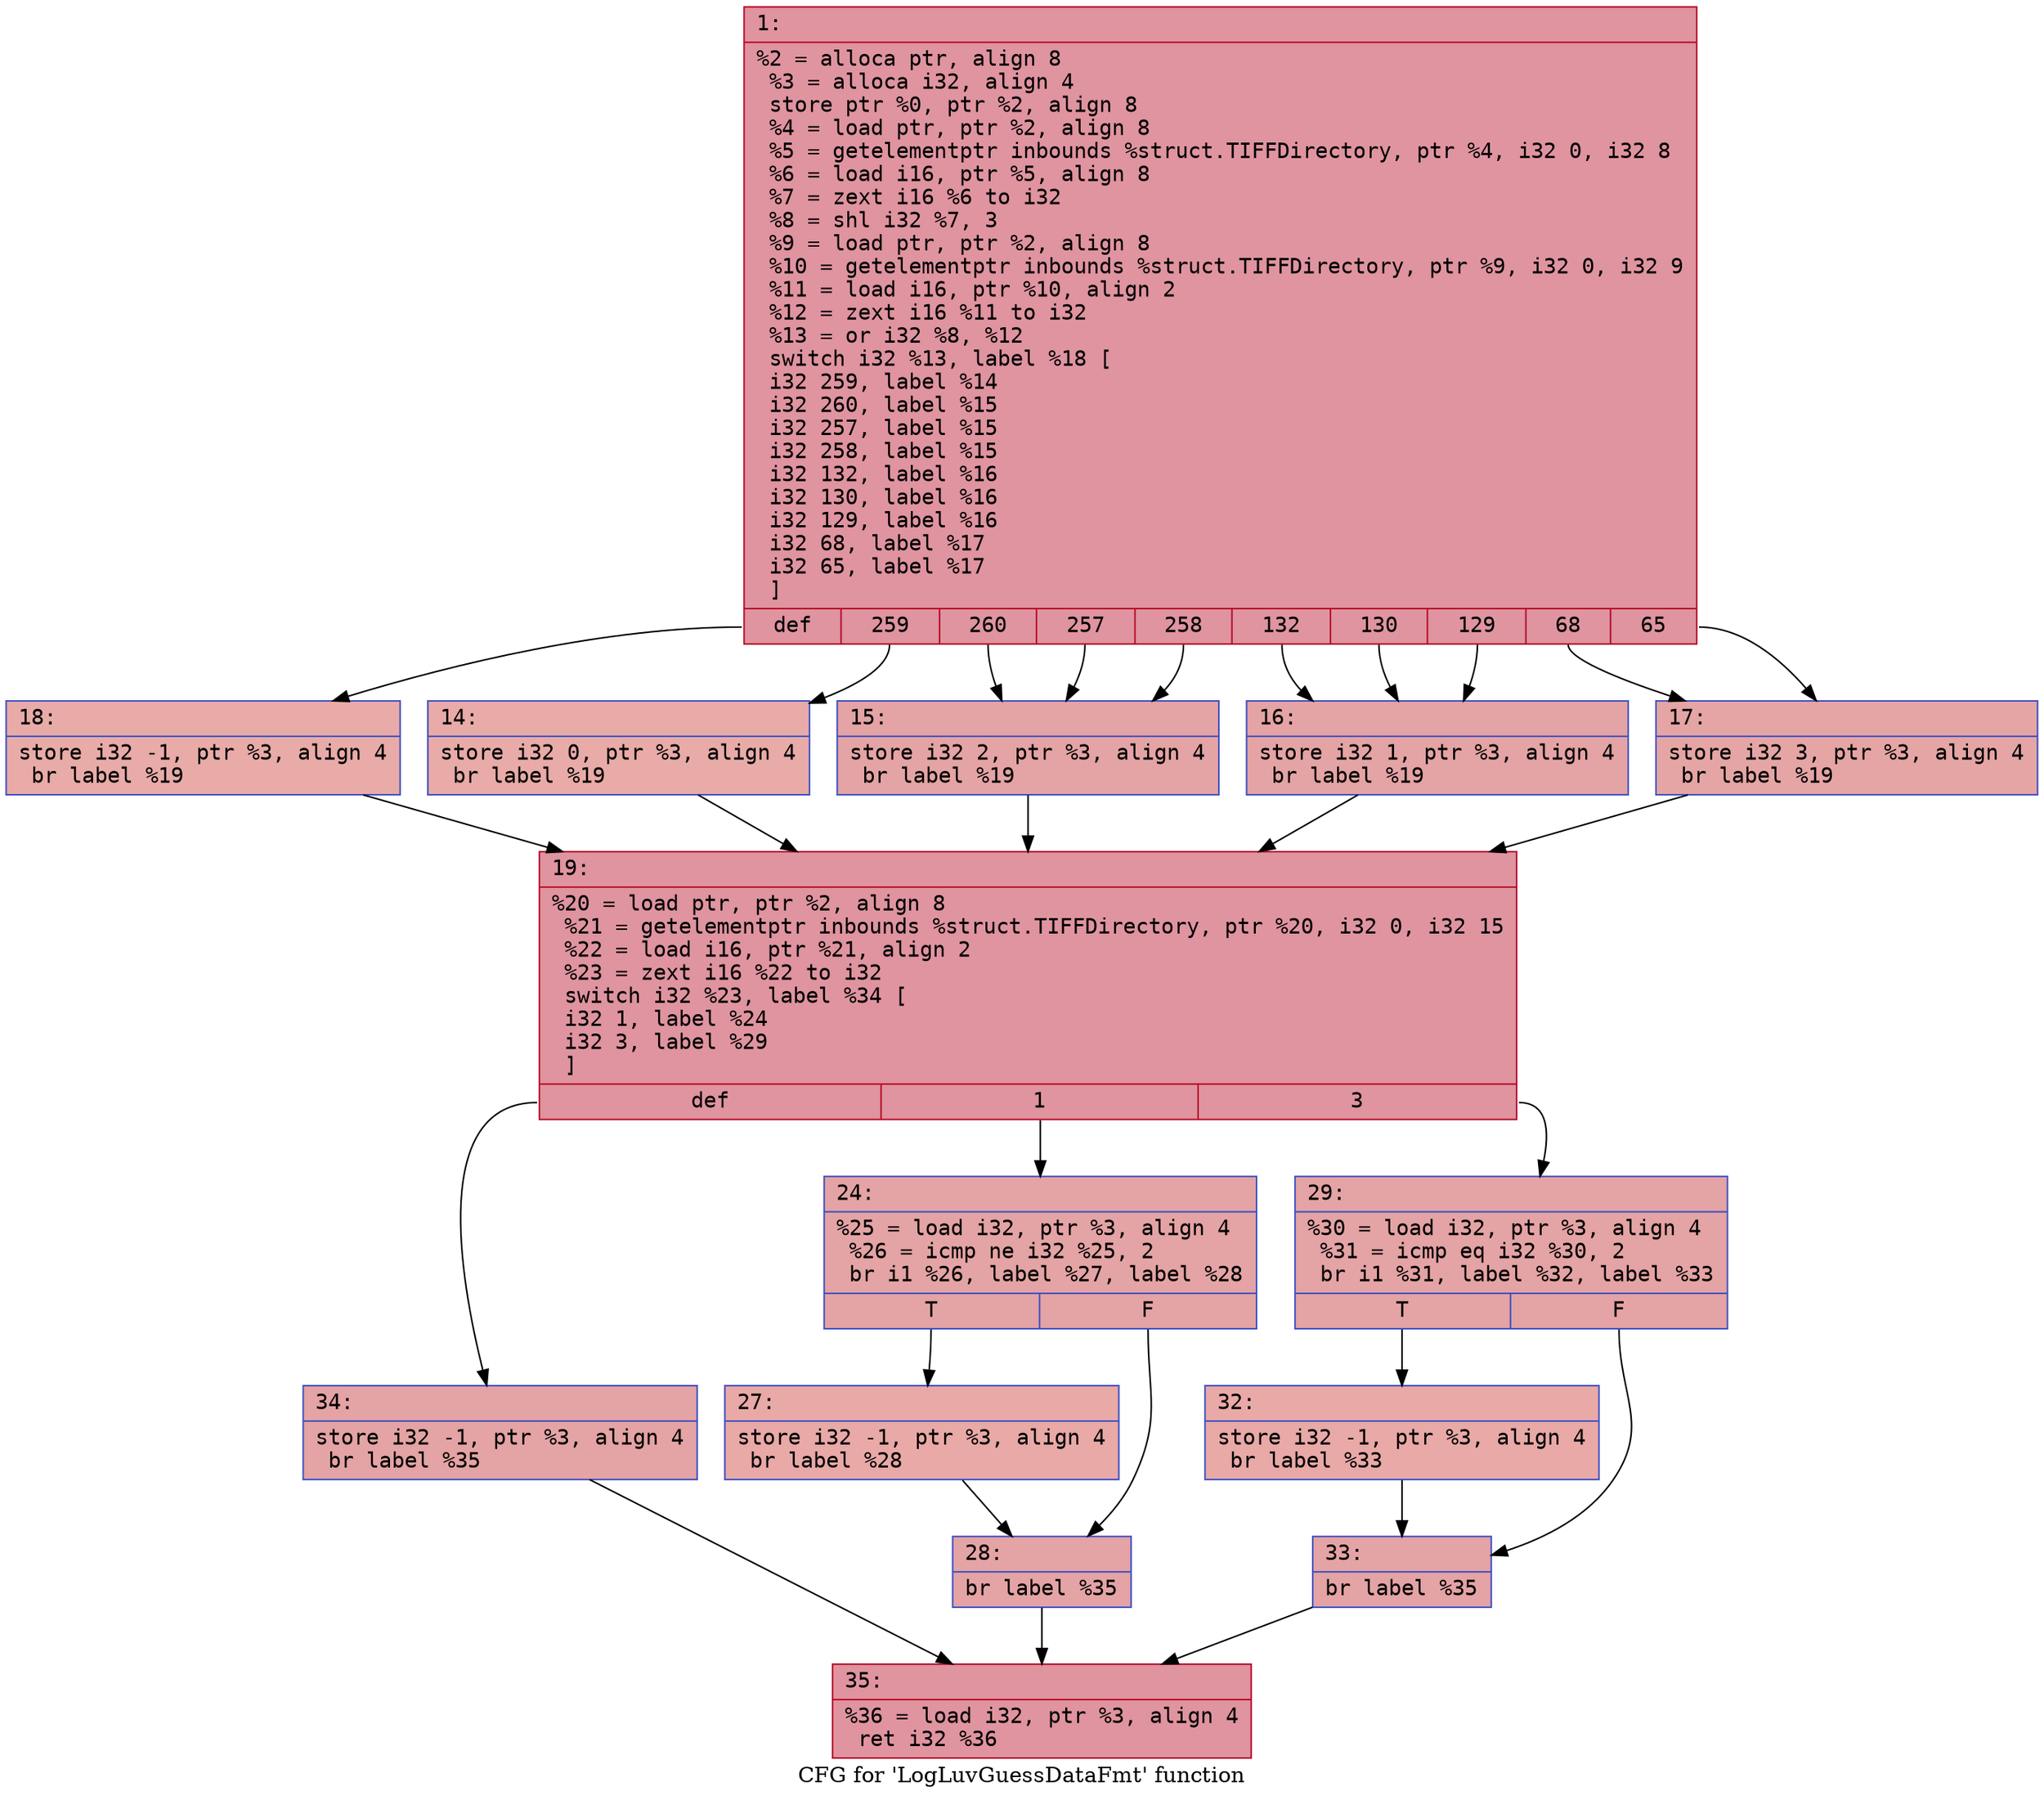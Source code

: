 digraph "CFG for 'LogLuvGuessDataFmt' function" {
	label="CFG for 'LogLuvGuessDataFmt' function";

	Node0x600000632d00 [shape=record,color="#b70d28ff", style=filled, fillcolor="#b70d2870" fontname="Courier",label="{1:\l|  %2 = alloca ptr, align 8\l  %3 = alloca i32, align 4\l  store ptr %0, ptr %2, align 8\l  %4 = load ptr, ptr %2, align 8\l  %5 = getelementptr inbounds %struct.TIFFDirectory, ptr %4, i32 0, i32 8\l  %6 = load i16, ptr %5, align 8\l  %7 = zext i16 %6 to i32\l  %8 = shl i32 %7, 3\l  %9 = load ptr, ptr %2, align 8\l  %10 = getelementptr inbounds %struct.TIFFDirectory, ptr %9, i32 0, i32 9\l  %11 = load i16, ptr %10, align 2\l  %12 = zext i16 %11 to i32\l  %13 = or i32 %8, %12\l  switch i32 %13, label %18 [\l    i32 259, label %14\l    i32 260, label %15\l    i32 257, label %15\l    i32 258, label %15\l    i32 132, label %16\l    i32 130, label %16\l    i32 129, label %16\l    i32 68, label %17\l    i32 65, label %17\l  ]\l|{<s0>def|<s1>259|<s2>260|<s3>257|<s4>258|<s5>132|<s6>130|<s7>129|<s8>68|<s9>65}}"];
	Node0x600000632d00:s0 -> Node0x6000006332a0[tooltip="1 -> 18\nProbability 10.00%" ];
	Node0x600000632d00:s1 -> Node0x6000006330c0[tooltip="1 -> 14\nProbability 10.00%" ];
	Node0x600000632d00:s2 -> Node0x6000006331b0[tooltip="1 -> 15\nProbability 30.00%" ];
	Node0x600000632d00:s3 -> Node0x6000006331b0[tooltip="1 -> 15\nProbability 30.00%" ];
	Node0x600000632d00:s4 -> Node0x6000006331b0[tooltip="1 -> 15\nProbability 30.00%" ];
	Node0x600000632d00:s5 -> Node0x600000633200[tooltip="1 -> 16\nProbability 30.00%" ];
	Node0x600000632d00:s6 -> Node0x600000633200[tooltip="1 -> 16\nProbability 30.00%" ];
	Node0x600000632d00:s7 -> Node0x600000633200[tooltip="1 -> 16\nProbability 30.00%" ];
	Node0x600000632d00:s8 -> Node0x600000633250[tooltip="1 -> 17\nProbability 20.00%" ];
	Node0x600000632d00:s9 -> Node0x600000633250[tooltip="1 -> 17\nProbability 20.00%" ];
	Node0x6000006330c0 [shape=record,color="#3d50c3ff", style=filled, fillcolor="#cc403a70" fontname="Courier",label="{14:\l|  store i32 0, ptr %3, align 4\l  br label %19\l}"];
	Node0x6000006330c0 -> Node0x6000006332f0[tooltip="14 -> 19\nProbability 100.00%" ];
	Node0x6000006331b0 [shape=record,color="#3d50c3ff", style=filled, fillcolor="#c32e3170" fontname="Courier",label="{15:\l|  store i32 2, ptr %3, align 4\l  br label %19\l}"];
	Node0x6000006331b0 -> Node0x6000006332f0[tooltip="15 -> 19\nProbability 100.00%" ];
	Node0x600000633200 [shape=record,color="#3d50c3ff", style=filled, fillcolor="#c32e3170" fontname="Courier",label="{16:\l|  store i32 1, ptr %3, align 4\l  br label %19\l}"];
	Node0x600000633200 -> Node0x6000006332f0[tooltip="16 -> 19\nProbability 100.00%" ];
	Node0x600000633250 [shape=record,color="#3d50c3ff", style=filled, fillcolor="#c5333470" fontname="Courier",label="{17:\l|  store i32 3, ptr %3, align 4\l  br label %19\l}"];
	Node0x600000633250 -> Node0x6000006332f0[tooltip="17 -> 19\nProbability 100.00%" ];
	Node0x6000006332a0 [shape=record,color="#3d50c3ff", style=filled, fillcolor="#cc403a70" fontname="Courier",label="{18:\l|  store i32 -1, ptr %3, align 4\l  br label %19\l}"];
	Node0x6000006332a0 -> Node0x6000006332f0[tooltip="18 -> 19\nProbability 100.00%" ];
	Node0x6000006332f0 [shape=record,color="#b70d28ff", style=filled, fillcolor="#b70d2870" fontname="Courier",label="{19:\l|  %20 = load ptr, ptr %2, align 8\l  %21 = getelementptr inbounds %struct.TIFFDirectory, ptr %20, i32 0, i32 15\l  %22 = load i16, ptr %21, align 2\l  %23 = zext i16 %22 to i32\l  switch i32 %23, label %34 [\l    i32 1, label %24\l    i32 3, label %29\l  ]\l|{<s0>def|<s1>1|<s2>3}}"];
	Node0x6000006332f0:s0 -> Node0x600000633520[tooltip="19 -> 34\nProbability 33.33%" ];
	Node0x6000006332f0:s1 -> Node0x600000633340[tooltip="19 -> 24\nProbability 33.33%" ];
	Node0x6000006332f0:s2 -> Node0x600000633430[tooltip="19 -> 29\nProbability 33.33%" ];
	Node0x600000633340 [shape=record,color="#3d50c3ff", style=filled, fillcolor="#c32e3170" fontname="Courier",label="{24:\l|  %25 = load i32, ptr %3, align 4\l  %26 = icmp ne i32 %25, 2\l  br i1 %26, label %27, label %28\l|{<s0>T|<s1>F}}"];
	Node0x600000633340:s0 -> Node0x600000633390[tooltip="24 -> 27\nProbability 50.00%" ];
	Node0x600000633340:s1 -> Node0x6000006333e0[tooltip="24 -> 28\nProbability 50.00%" ];
	Node0x600000633390 [shape=record,color="#3d50c3ff", style=filled, fillcolor="#ca3b3770" fontname="Courier",label="{27:\l|  store i32 -1, ptr %3, align 4\l  br label %28\l}"];
	Node0x600000633390 -> Node0x6000006333e0[tooltip="27 -> 28\nProbability 100.00%" ];
	Node0x6000006333e0 [shape=record,color="#3d50c3ff", style=filled, fillcolor="#c32e3170" fontname="Courier",label="{28:\l|  br label %35\l}"];
	Node0x6000006333e0 -> Node0x600000633570[tooltip="28 -> 35\nProbability 100.00%" ];
	Node0x600000633430 [shape=record,color="#3d50c3ff", style=filled, fillcolor="#c32e3170" fontname="Courier",label="{29:\l|  %30 = load i32, ptr %3, align 4\l  %31 = icmp eq i32 %30, 2\l  br i1 %31, label %32, label %33\l|{<s0>T|<s1>F}}"];
	Node0x600000633430:s0 -> Node0x600000633480[tooltip="29 -> 32\nProbability 50.00%" ];
	Node0x600000633430:s1 -> Node0x6000006334d0[tooltip="29 -> 33\nProbability 50.00%" ];
	Node0x600000633480 [shape=record,color="#3d50c3ff", style=filled, fillcolor="#ca3b3770" fontname="Courier",label="{32:\l|  store i32 -1, ptr %3, align 4\l  br label %33\l}"];
	Node0x600000633480 -> Node0x6000006334d0[tooltip="32 -> 33\nProbability 100.00%" ];
	Node0x6000006334d0 [shape=record,color="#3d50c3ff", style=filled, fillcolor="#c32e3170" fontname="Courier",label="{33:\l|  br label %35\l}"];
	Node0x6000006334d0 -> Node0x600000633570[tooltip="33 -> 35\nProbability 100.00%" ];
	Node0x600000633520 [shape=record,color="#3d50c3ff", style=filled, fillcolor="#c32e3170" fontname="Courier",label="{34:\l|  store i32 -1, ptr %3, align 4\l  br label %35\l}"];
	Node0x600000633520 -> Node0x600000633570[tooltip="34 -> 35\nProbability 100.00%" ];
	Node0x600000633570 [shape=record,color="#b70d28ff", style=filled, fillcolor="#b70d2870" fontname="Courier",label="{35:\l|  %36 = load i32, ptr %3, align 4\l  ret i32 %36\l}"];
}

